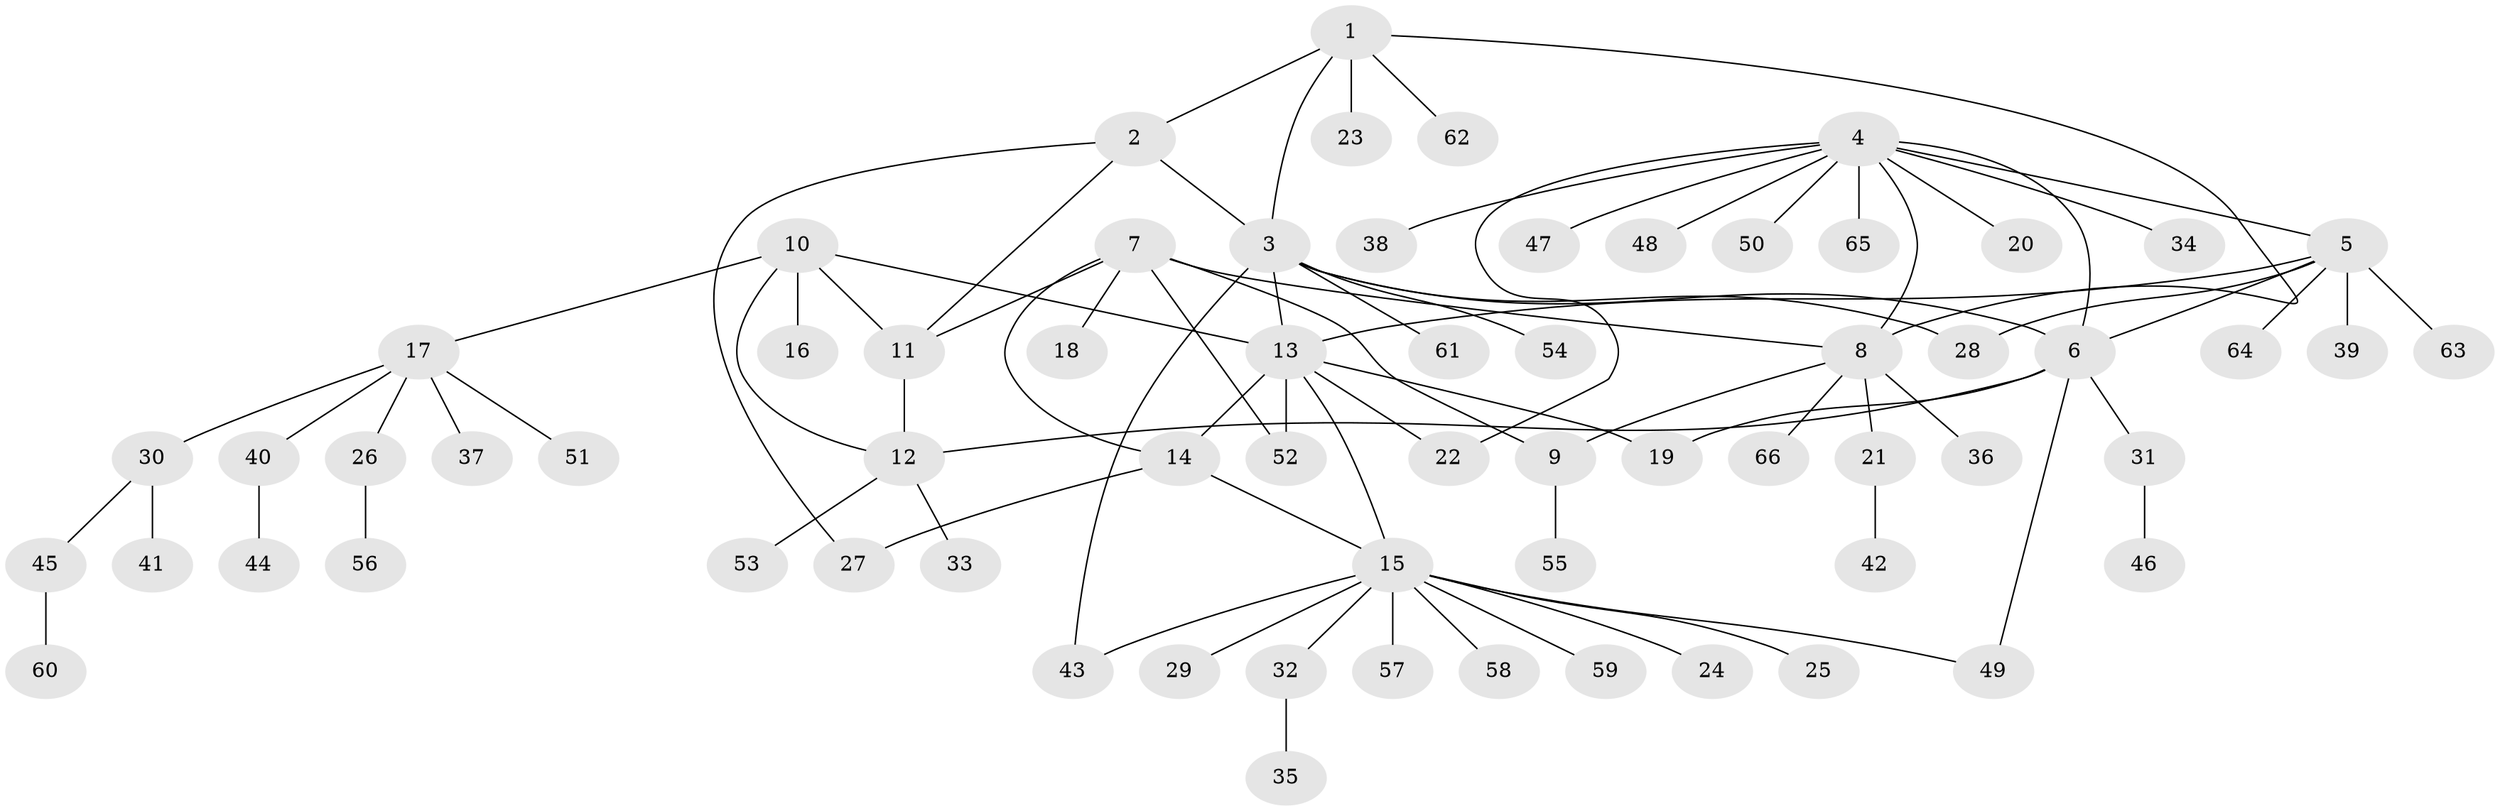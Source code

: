 // Generated by graph-tools (version 1.1) at 2025/37/03/09/25 02:37:42]
// undirected, 66 vertices, 83 edges
graph export_dot {
graph [start="1"]
  node [color=gray90,style=filled];
  1;
  2;
  3;
  4;
  5;
  6;
  7;
  8;
  9;
  10;
  11;
  12;
  13;
  14;
  15;
  16;
  17;
  18;
  19;
  20;
  21;
  22;
  23;
  24;
  25;
  26;
  27;
  28;
  29;
  30;
  31;
  32;
  33;
  34;
  35;
  36;
  37;
  38;
  39;
  40;
  41;
  42;
  43;
  44;
  45;
  46;
  47;
  48;
  49;
  50;
  51;
  52;
  53;
  54;
  55;
  56;
  57;
  58;
  59;
  60;
  61;
  62;
  63;
  64;
  65;
  66;
  1 -- 2;
  1 -- 3;
  1 -- 8;
  1 -- 23;
  1 -- 62;
  2 -- 3;
  2 -- 11;
  2 -- 27;
  3 -- 6;
  3 -- 13;
  3 -- 28;
  3 -- 43;
  3 -- 54;
  3 -- 61;
  4 -- 5;
  4 -- 6;
  4 -- 8;
  4 -- 20;
  4 -- 22;
  4 -- 34;
  4 -- 38;
  4 -- 47;
  4 -- 48;
  4 -- 50;
  4 -- 65;
  5 -- 6;
  5 -- 13;
  5 -- 28;
  5 -- 39;
  5 -- 63;
  5 -- 64;
  6 -- 12;
  6 -- 19;
  6 -- 31;
  6 -- 49;
  7 -- 8;
  7 -- 9;
  7 -- 11;
  7 -- 14;
  7 -- 18;
  7 -- 52;
  8 -- 9;
  8 -- 21;
  8 -- 36;
  8 -- 66;
  9 -- 55;
  10 -- 11;
  10 -- 12;
  10 -- 13;
  10 -- 16;
  10 -- 17;
  11 -- 12;
  12 -- 33;
  12 -- 53;
  13 -- 14;
  13 -- 15;
  13 -- 19;
  13 -- 22;
  13 -- 52;
  14 -- 15;
  14 -- 27;
  15 -- 24;
  15 -- 25;
  15 -- 29;
  15 -- 32;
  15 -- 43;
  15 -- 49;
  15 -- 57;
  15 -- 58;
  15 -- 59;
  17 -- 26;
  17 -- 30;
  17 -- 37;
  17 -- 40;
  17 -- 51;
  21 -- 42;
  26 -- 56;
  30 -- 41;
  30 -- 45;
  31 -- 46;
  32 -- 35;
  40 -- 44;
  45 -- 60;
}
